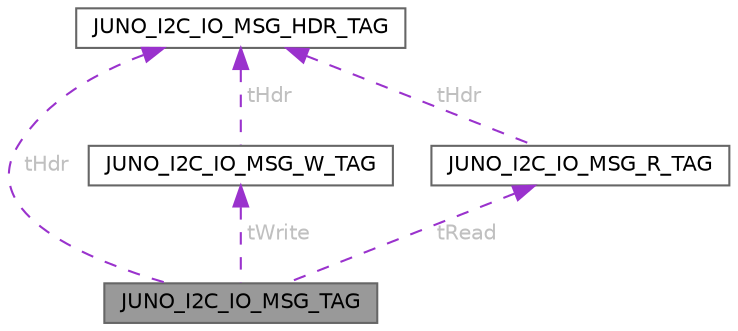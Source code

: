 digraph "JUNO_I2C_IO_MSG_TAG"
{
 // LATEX_PDF_SIZE
  bgcolor="transparent";
  edge [fontname=Helvetica,fontsize=10,labelfontname=Helvetica,labelfontsize=10];
  node [fontname=Helvetica,fontsize=10,shape=box,height=0.2,width=0.4];
  Node1 [id="Node000001",label="JUNO_I2C_IO_MSG_TAG",height=0.2,width=0.4,color="gray40", fillcolor="grey60", style="filled", fontcolor="black",tooltip=" "];
  Node2 -> Node1 [id="edge1_Node000001_Node000002",dir="back",color="darkorchid3",style="dashed",tooltip=" ",label=" tHdr",fontcolor="grey" ];
  Node2 [id="Node000002",label="JUNO_I2C_IO_MSG_HDR_TAG",height=0.2,width=0.4,color="gray40", fillcolor="white", style="filled",URL="$structJUNO__I2C__IO__MSG__HDR__TAG.html",tooltip=" "];
  Node3 -> Node1 [id="edge2_Node000001_Node000003",dir="back",color="darkorchid3",style="dashed",tooltip=" ",label=" tWrite",fontcolor="grey" ];
  Node3 [id="Node000003",label="JUNO_I2C_IO_MSG_W_TAG",height=0.2,width=0.4,color="gray40", fillcolor="white", style="filled",URL="$structJUNO__I2C__IO__MSG__W__TAG.html",tooltip=" "];
  Node2 -> Node3 [id="edge3_Node000003_Node000002",dir="back",color="darkorchid3",style="dashed",tooltip=" ",label=" tHdr",fontcolor="grey" ];
  Node4 -> Node1 [id="edge4_Node000001_Node000004",dir="back",color="darkorchid3",style="dashed",tooltip=" ",label=" tRead",fontcolor="grey" ];
  Node4 [id="Node000004",label="JUNO_I2C_IO_MSG_R_TAG",height=0.2,width=0.4,color="gray40", fillcolor="white", style="filled",URL="$structJUNO__I2C__IO__MSG__R__TAG.html",tooltip=" "];
  Node2 -> Node4 [id="edge5_Node000004_Node000002",dir="back",color="darkorchid3",style="dashed",tooltip=" ",label=" tHdr",fontcolor="grey" ];
}
